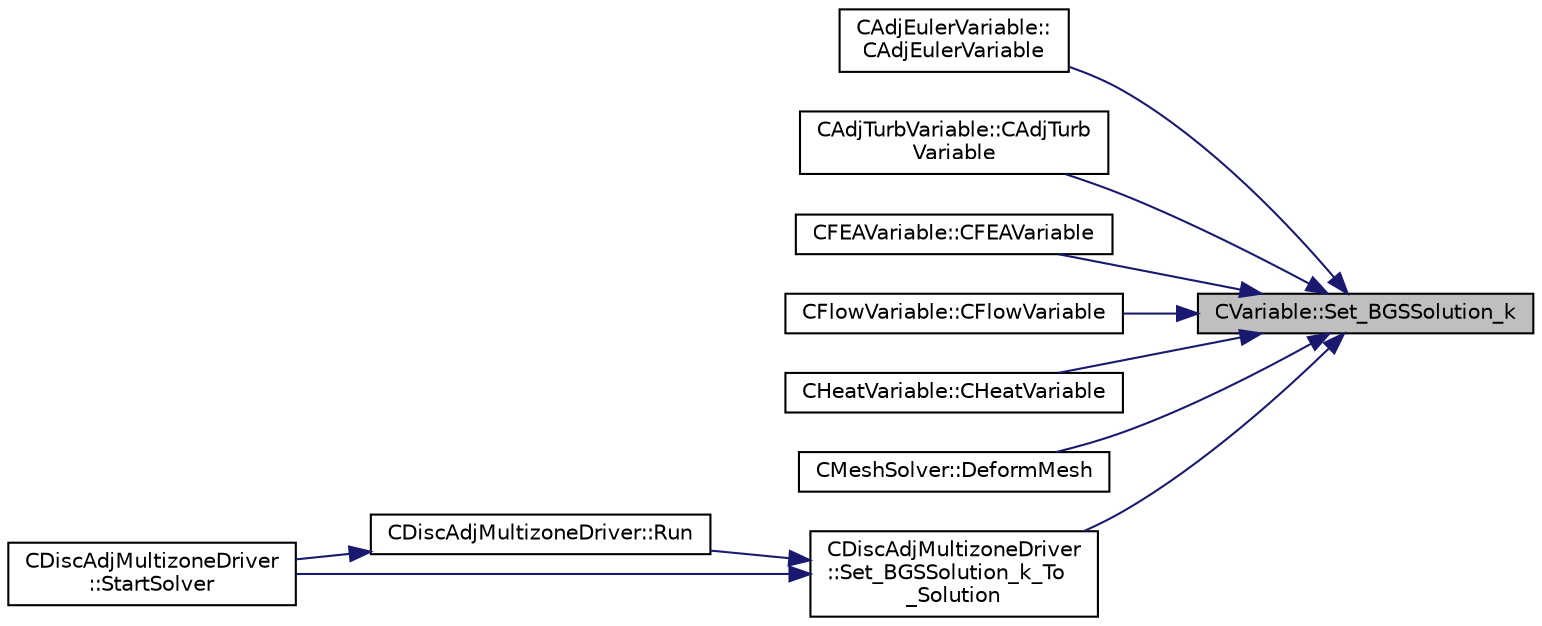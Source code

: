 digraph "CVariable::Set_BGSSolution_k"
{
 // LATEX_PDF_SIZE
  edge [fontname="Helvetica",fontsize="10",labelfontname="Helvetica",labelfontsize="10"];
  node [fontname="Helvetica",fontsize="10",shape=record];
  rankdir="RL";
  Node1 [label="CVariable::Set_BGSSolution_k",height=0.2,width=0.4,color="black", fillcolor="grey75", style="filled", fontcolor="black",tooltip="Set the value of the solution in the previous BGS subiteration."];
  Node1 -> Node2 [dir="back",color="midnightblue",fontsize="10",style="solid",fontname="Helvetica"];
  Node2 [label="CAdjEulerVariable::\lCAdjEulerVariable",height=0.2,width=0.4,color="black", fillcolor="white", style="filled",URL="$classCAdjEulerVariable.html#afb9c76a9feea451fef96ccc73a39f88e",tooltip="Constructor of the class."];
  Node1 -> Node3 [dir="back",color="midnightblue",fontsize="10",style="solid",fontname="Helvetica"];
  Node3 [label="CAdjTurbVariable::CAdjTurb\lVariable",height=0.2,width=0.4,color="black", fillcolor="white", style="filled",URL="$classCAdjTurbVariable.html#a8cf6df17d5bface41386f14c77e56b7a",tooltip="Constructor of the class."];
  Node1 -> Node4 [dir="back",color="midnightblue",fontsize="10",style="solid",fontname="Helvetica"];
  Node4 [label="CFEAVariable::CFEAVariable",height=0.2,width=0.4,color="black", fillcolor="white", style="filled",URL="$classCFEAVariable.html#af903380be6b3b699751e694d896af2c1",tooltip="Constructor of the class."];
  Node1 -> Node5 [dir="back",color="midnightblue",fontsize="10",style="solid",fontname="Helvetica"];
  Node5 [label="CFlowVariable::CFlowVariable",height=0.2,width=0.4,color="black", fillcolor="white", style="filled",URL="$classCFlowVariable.html#a60f5b74c097bd87fe008b9d1671868e8",tooltip="Constructor of the class."];
  Node1 -> Node6 [dir="back",color="midnightblue",fontsize="10",style="solid",fontname="Helvetica"];
  Node6 [label="CHeatVariable::CHeatVariable",height=0.2,width=0.4,color="black", fillcolor="white", style="filled",URL="$classCHeatVariable.html#a4d0e68b21b68582cc8b5a81b683a44cb",tooltip="Constructor of the class."];
  Node1 -> Node7 [dir="back",color="midnightblue",fontsize="10",style="solid",fontname="Helvetica"];
  Node7 [label="CMeshSolver::DeformMesh",height=0.2,width=0.4,color="black", fillcolor="white", style="filled",URL="$classCMeshSolver.html#a573e4ddd63b680f5705f402ec317820b",tooltip="Grid deformation using the linear elasticity equations."];
  Node1 -> Node8 [dir="back",color="midnightblue",fontsize="10",style="solid",fontname="Helvetica"];
  Node8 [label="CDiscAdjMultizoneDriver\l::Set_BGSSolution_k_To\l_Solution",height=0.2,width=0.4,color="black", fillcolor="white", style="filled",URL="$classCDiscAdjMultizoneDriver.html#a42400d5fc2e9be45a7b1770c6f9beb84",tooltip="Puts Solution into BGSSolution_k."];
  Node8 -> Node9 [dir="back",color="midnightblue",fontsize="10",style="solid",fontname="Helvetica"];
  Node9 [label="CDiscAdjMultizoneDriver::Run",height=0.2,width=0.4,color="black", fillcolor="white", style="filled",URL="$classCDiscAdjMultizoneDriver.html#af996aecdb6d20aa4fc81c9b67295abf5",tooltip="[Overload] Run an discrete adjoint update of all solvers within multiple zones."];
  Node9 -> Node10 [dir="back",color="midnightblue",fontsize="10",style="solid",fontname="Helvetica"];
  Node10 [label="CDiscAdjMultizoneDriver\l::StartSolver",height=0.2,width=0.4,color="black", fillcolor="white", style="filled",URL="$classCDiscAdjMultizoneDriver.html#a75de0a1a482ceeed4301a384f1515092",tooltip="[Overload] Launch the computation for discrete adjoint multizone problems."];
  Node8 -> Node10 [dir="back",color="midnightblue",fontsize="10",style="solid",fontname="Helvetica"];
}
